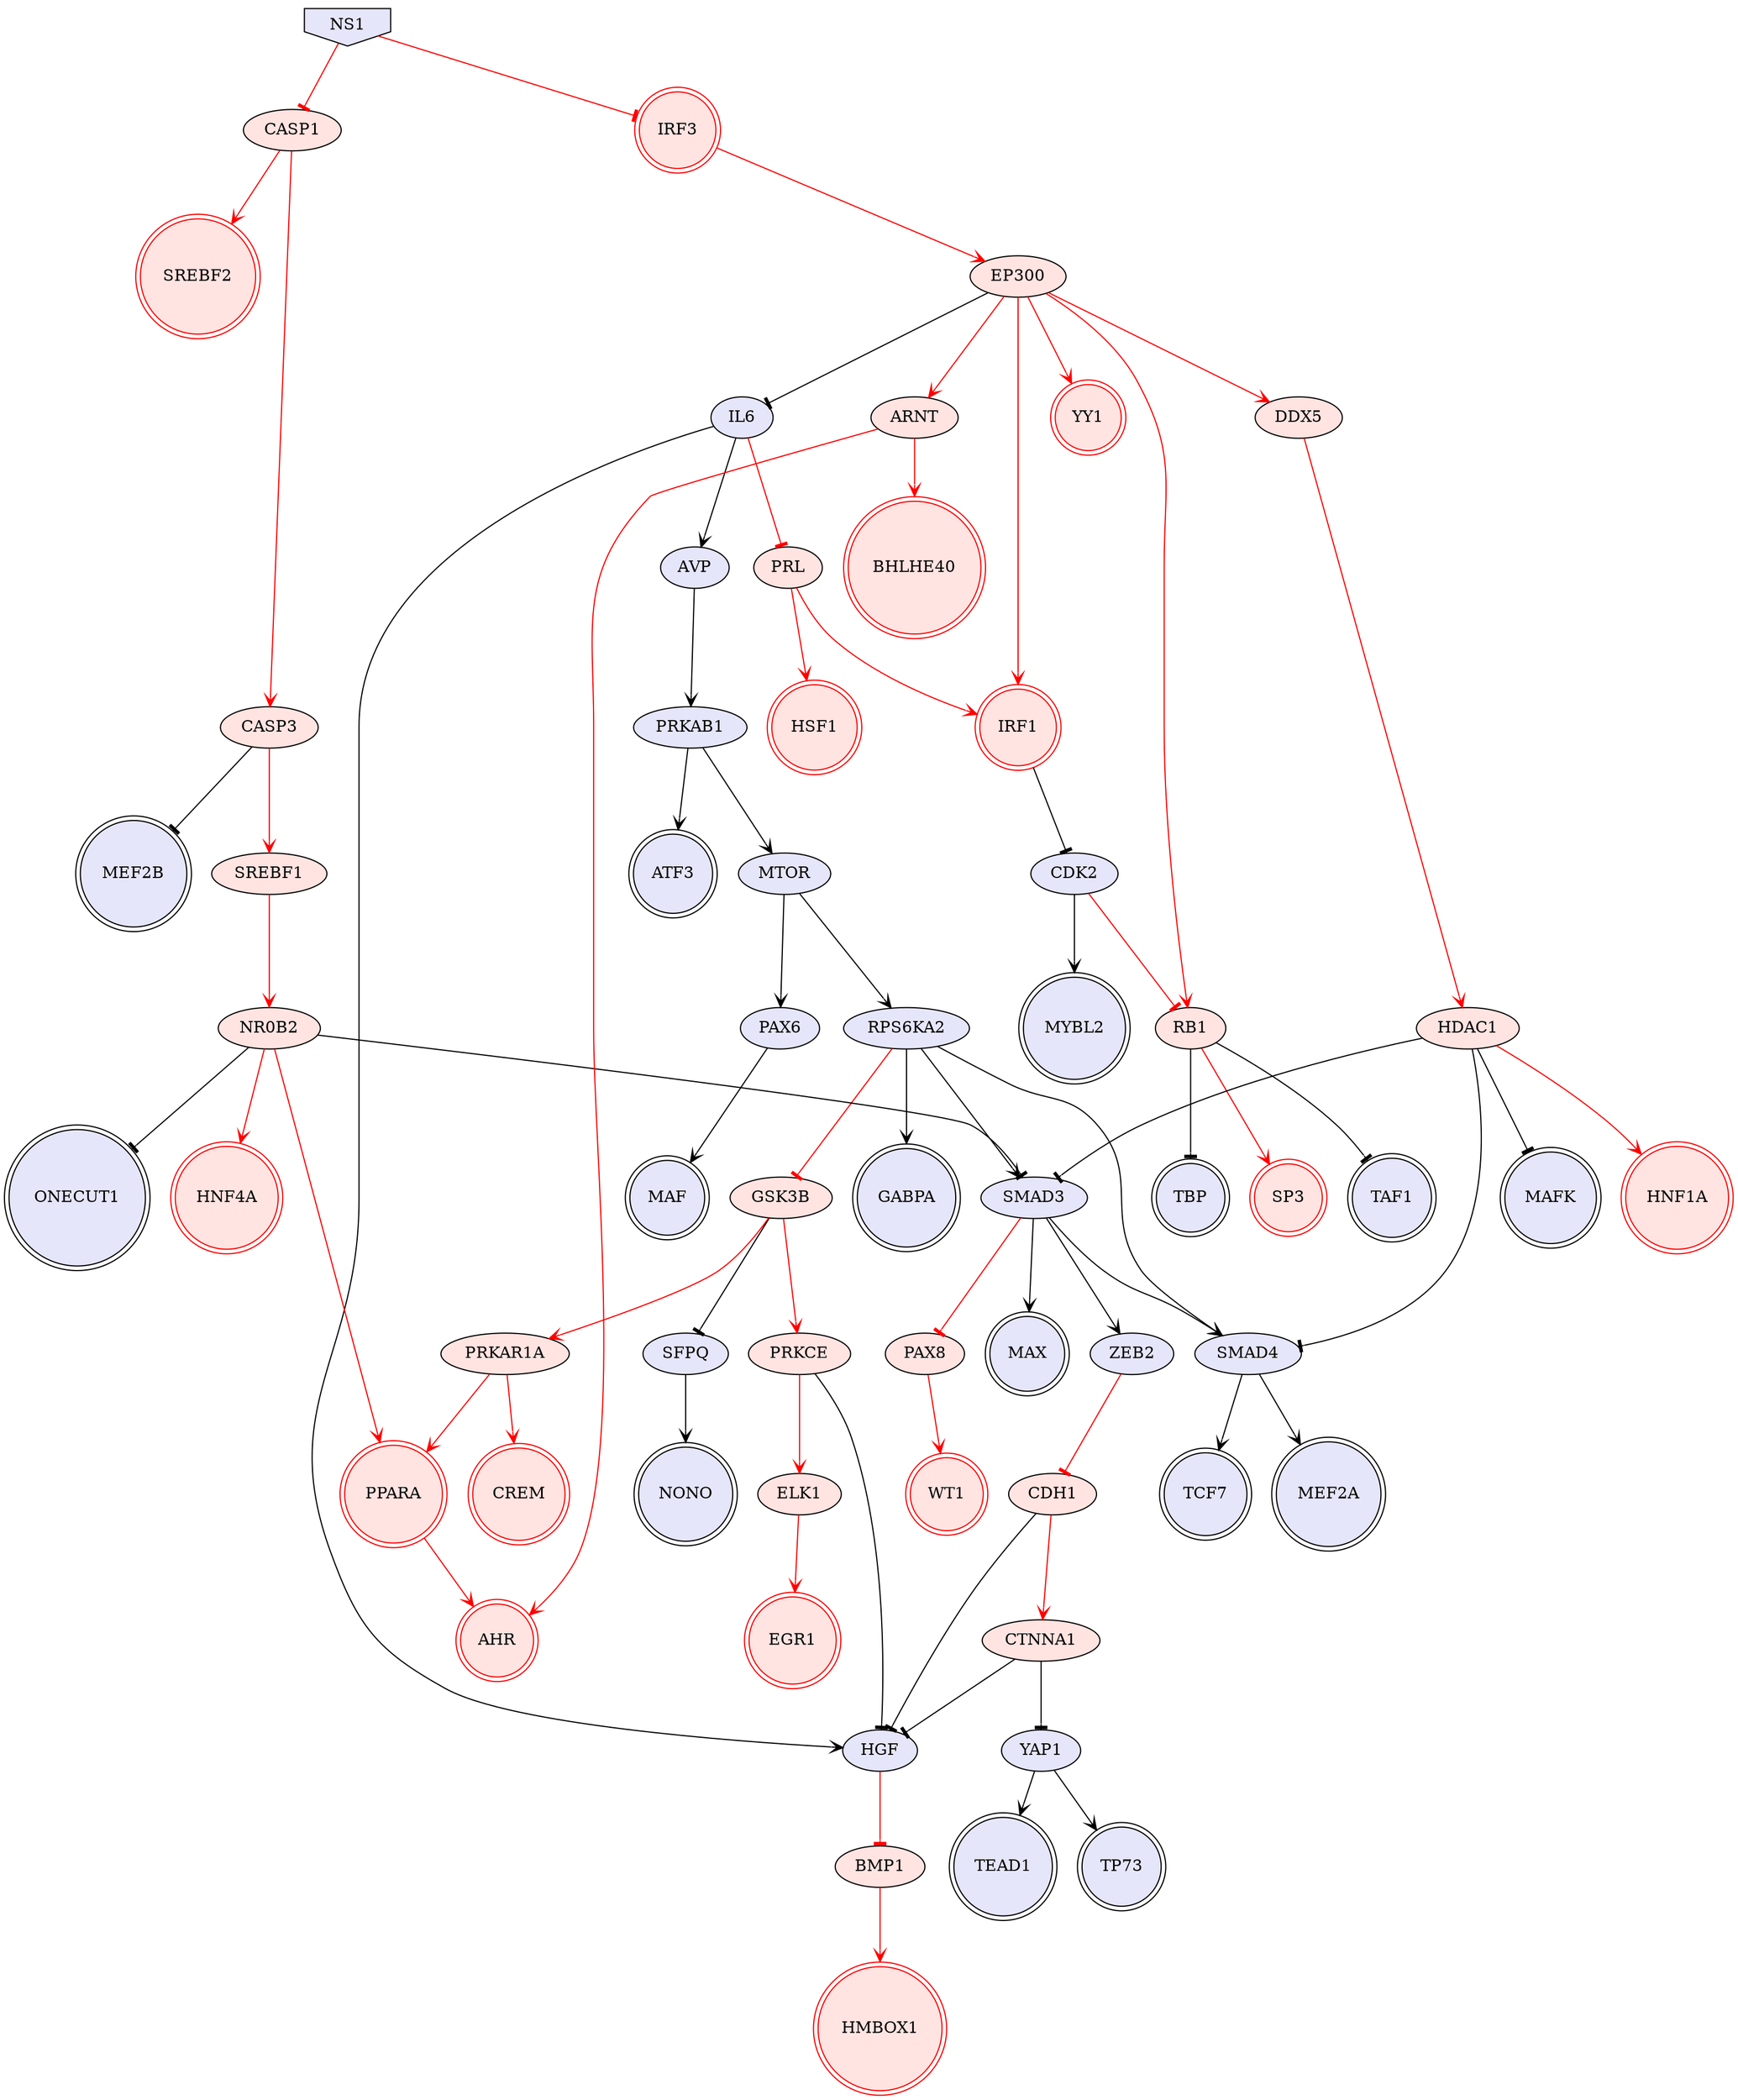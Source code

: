 digraph {

CASP3->MEF2B [penwidth=1, color=black, arrowhead="tee"]
CDK2->MYBL2 [penwidth=1, color=black, arrowhead="vee"]
MTOR->PAX6 [penwidth=1, color=black, arrowhead="vee"]
MTOR->RPS6KA2 [penwidth=1, color=black, arrowhead="vee"]
PAX6->MAF [penwidth=1, color=black, arrowhead="vee"]
CDH1->HGF [penwidth=1, color=black, arrowhead="tee"]
SMAD4->MEF2A [penwidth=1, color=black, arrowhead="vee"]
SMAD4->TCF7 [penwidth=1, color=black, arrowhead="vee"]
SMAD3->SMAD4 [penwidth=1, color=black, arrowhead="vee"]
SMAD3->MAX [penwidth=1, color=black, arrowhead="vee"]
SMAD3->ZEB2 [penwidth=1, color=black, arrowhead="vee"]
IRF1->CDK2 [penwidth=1, color=black, arrowhead="tee"]
SFPQ->NONO [penwidth=1, color=black, arrowhead="vee"]
GSK3B->SFPQ [penwidth=1, color=black, arrowhead="tee"]
IL6->HGF [penwidth=1, color=black, arrowhead="vee"]
IL6->AVP [penwidth=1, color=black, arrowhead="vee"]
EP300->IL6 [penwidth=1, color=black, arrowhead="tee"]
RB1->TAF1 [penwidth=1, color=black, arrowhead="tee"]
RB1->TBP [penwidth=1, color=black, arrowhead="tee"]
HDAC1->SMAD4 [penwidth=1, color=black, arrowhead="tee"]
HDAC1->SMAD3 [penwidth=1, color=black, arrowhead="tee"]
HDAC1->MAFK [penwidth=1, color=black, arrowhead="tee"]
YAP1->TP73 [penwidth=1, color=black, arrowhead="vee"]
YAP1->TEAD1 [penwidth=1, color=black, arrowhead="vee"]
PRKCE->HGF [penwidth=1, color=black, arrowhead="tee"]
NR0B2->SMAD3 [penwidth=1, color=black, arrowhead="tee"]
NR0B2->ONECUT1 [penwidth=1, color=black, arrowhead="tee"]
AVP->PRKAB1 [penwidth=1, color=black, arrowhead="vee"]
PRKAB1->MTOR [penwidth=1, color=black, arrowhead="vee"]
PRKAB1->ATF3 [penwidth=1, color=black, arrowhead="vee"]
RPS6KA2->GABPA [penwidth=1, color=black, arrowhead="vee"]
RPS6KA2->SMAD4 [penwidth=1, color=black, arrowhead="vee"]
RPS6KA2->SMAD3 [penwidth=1, color=black, arrowhead="vee"]
CTNNA1->YAP1 [penwidth=1, color=black, arrowhead="tee"]
CTNNA1->HGF [penwidth=1, color=black, arrowhead="tee"]
CASP3->SREBF1 [penwidth=1, color=red, arrowhead="vee"]
CDK2->RB1 [penwidth=1, color=red, arrowhead="tee"]
CDH1->CTNNA1 [penwidth=1, color=red, arrowhead="vee"]
SMAD3->PAX8 [penwidth=1, color=red, arrowhead="tee"]
CASP1->CASP3 [penwidth=1, color=red, arrowhead="vee"]
CASP1->SREBF2 [penwidth=1, color=red, arrowhead="vee"]
IRF3->EP300 [penwidth=1, color=red, arrowhead="vee"]
GSK3B->PRKCE [penwidth=1, color=red, arrowhead="vee"]
GSK3B->PRKAR1A [penwidth=1, color=red, arrowhead="vee"]
IL6->PRL [penwidth=1, color=red, arrowhead="tee"]
EP300->IRF1 [penwidth=1, color=red, arrowhead="vee"]
EP300->RB1 [penwidth=1, color=red, arrowhead="vee"]
EP300->DDX5 [penwidth=1, color=red, arrowhead="vee"]
EP300->YY1 [penwidth=1, color=red, arrowhead="vee"]
EP300->ARNT [penwidth=1, color=red, arrowhead="vee"]
RB1->SP3 [penwidth=1, color=red, arrowhead="vee"]
DDX5->HDAC1 [penwidth=1, color=red, arrowhead="vee"]
HDAC1->HNF1A [penwidth=1, color=red, arrowhead="vee"]
PPARA->AHR [penwidth=1, color=red, arrowhead="vee"]
PRKCE->ELK1 [penwidth=1, color=red, arrowhead="vee"]
HGF->BMP1 [penwidth=1, color=red, arrowhead="tee"]
PRL->IRF1 [penwidth=1, color=red, arrowhead="vee"]
PRL->HSF1 [penwidth=1, color=red, arrowhead="vee"]
NR0B2->PPARA [penwidth=1, color=red, arrowhead="vee"]
NR0B2->HNF4A [penwidth=1, color=red, arrowhead="vee"]
ELK1->EGR1 [penwidth=1, color=red, arrowhead="vee"]
RPS6KA2->GSK3B [penwidth=1, color=red, arrowhead="tee"]
BMP1->HMBOX1 [penwidth=1, color=red, arrowhead="vee"]
ARNT->AHR [penwidth=1, color=red, arrowhead="vee"]
ARNT->BHLHE40 [penwidth=1, color=red, arrowhead="vee"]
PRKAR1A->PPARA [penwidth=1, color=red, arrowhead="vee"]
PRKAR1A->CREM [penwidth=1, color=red, arrowhead="vee"]
SREBF1->NR0B2 [penwidth=1, color=red, arrowhead="vee"]
ZEB2->CDH1 [penwidth=1, color=red, arrowhead="tee"]
PAX8->WT1 [penwidth=1, color=red, arrowhead="vee"]
NS1->IRF3 [penwidth=1, color=red, arrowhead="tee"]
NS1->CASP1 [penwidth=1, color=red, arrowhead="tee"]
NS1 [style=filled, color=black, fillcolor=lavender, shape=invhouse];
HNF1A [style=filled, color=red, fillcolor=mistyrose, shape=doublecircle];
HSF1 [style=filled, color=red, fillcolor=mistyrose, shape=doublecircle];
GABPA [style=filled, color=black, fillcolor=lavender, shape=doublecircle];
EGR1 [style=filled, color=red, fillcolor=mistyrose, shape=doublecircle];
TAF1 [style=filled, color=black, fillcolor=lavender, shape=doublecircle];
MAX [style=filled, color=black, fillcolor=lavender, shape=doublecircle];
HMBOX1 [style=filled, color=red, fillcolor=mistyrose, shape=doublecircle];
PPARA [style=filled, color=red, fillcolor=mistyrose, shape=doublecircle];
SREBF2 [style=filled, color=red, fillcolor=mistyrose, shape=doublecircle];
IRF3 [style=filled, color=red, fillcolor=mistyrose, shape=doublecircle];
ATF3 [style=filled, color=black, fillcolor=lavender, shape=doublecircle];
TEAD1 [style=filled, color=black, fillcolor=lavender, shape=doublecircle];
TP73 [style=filled, color=black, fillcolor=lavender, shape=doublecircle];
WT1 [style=filled, color=red, fillcolor=mistyrose, shape=doublecircle];
SP3 [style=filled, color=red, fillcolor=mistyrose, shape=doublecircle];
CREM [style=filled, color=red, fillcolor=mistyrose, shape=doublecircle];
NONO [style=filled, color=black, fillcolor=lavender, shape=doublecircle];
YY1 [style=filled, color=red, fillcolor=mistyrose, shape=doublecircle];
MYBL2 [style=filled, color=black, fillcolor=lavender, shape=doublecircle];
MAFK [style=filled, color=black, fillcolor=lavender, shape=doublecircle];
MAF [style=filled, color=black, fillcolor=lavender, shape=doublecircle];
MEF2A [style=filled, color=black, fillcolor=lavender, shape=doublecircle];
IRF1 [style=filled, color=red, fillcolor=mistyrose, shape=doublecircle];
HNF4A [style=filled, color=red, fillcolor=mistyrose, shape=doublecircle];
MEF2B [style=filled, color=black, fillcolor=lavender, shape=doublecircle];
BHLHE40 [style=filled, color=red, fillcolor=mistyrose, shape=doublecircle];
ONECUT1 [style=filled, color=black, fillcolor=lavender, shape=doublecircle];
TBP [style=filled, color=black, fillcolor=lavender, shape=doublecircle];
AHR [style=filled, color=red, fillcolor=mistyrose, shape=doublecircle];
TCF7 [style=filled, color=black, fillcolor=lavender, shape=doublecircle];
CASP3 [style=filled, fillcolor=mistyrose];
CDK2 [style=filled, fillcolor=lavender];
MTOR [style=filled, fillcolor=lavender];
PAX6 [style=filled, fillcolor=lavender];
CDH1 [style=filled, fillcolor=mistyrose];
SMAD4 [style=filled, fillcolor=lavender];
SMAD3 [style=filled, fillcolor=lavender];
SFPQ [style=filled, fillcolor=lavender];
GSK3B [style=filled, fillcolor=mistyrose];
IL6 [style=filled, fillcolor=lavender];
EP300 [style=filled, fillcolor=mistyrose];
RB1 [style=filled, fillcolor=mistyrose];
HDAC1 [style=filled, fillcolor=mistyrose];
YAP1 [style=filled, fillcolor=lavender];
PRKCE [style=filled, fillcolor=mistyrose];
NR0B2 [style=filled, fillcolor=mistyrose];
AVP [style=filled, fillcolor=lavender];
PRKAB1 [style=filled, fillcolor=lavender];
RPS6KA2 [style=filled, fillcolor=lavender];
CTNNA1 [style=filled, fillcolor=mistyrose];
CASP1 [style=filled, fillcolor=mistyrose];
DDX5 [style=filled, fillcolor=mistyrose];
HGF [style=filled, fillcolor=lavender];
PRL [style=filled, fillcolor=mistyrose];
ELK1 [style=filled, fillcolor=mistyrose];
BMP1 [style=filled, fillcolor=mistyrose];
ARNT [style=filled, fillcolor=mistyrose];
PRKAR1A [style=filled, fillcolor=mistyrose];
SREBF1 [style=filled, fillcolor=mistyrose];
ZEB2 [style=filled, fillcolor=lavender];
PAX8 [style=filled, fillcolor=mistyrose];


}

